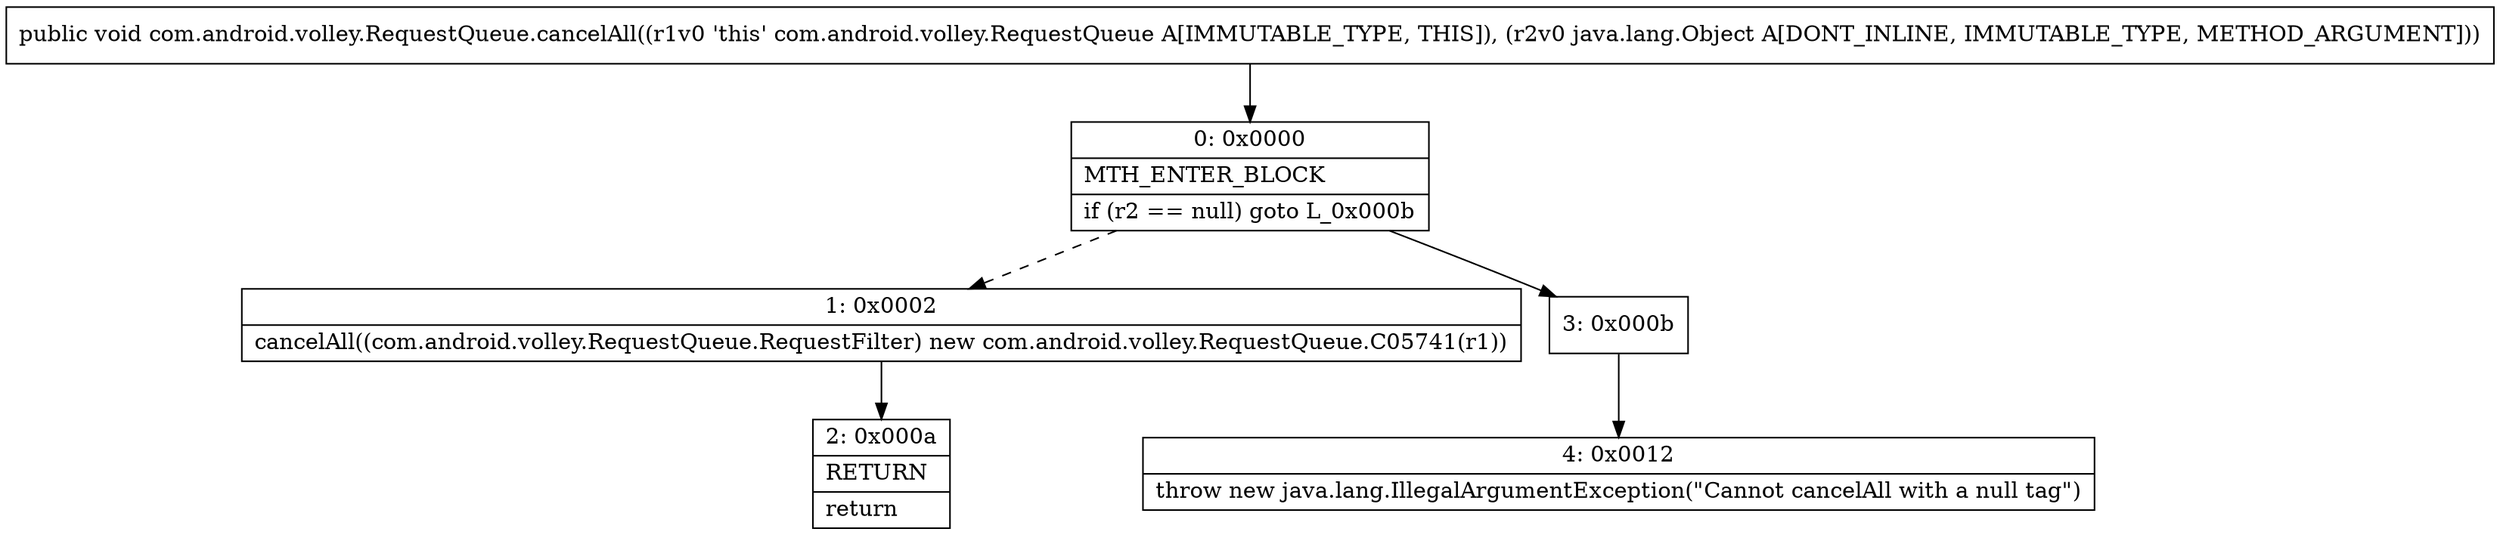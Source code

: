 digraph "CFG forcom.android.volley.RequestQueue.cancelAll(Ljava\/lang\/Object;)V" {
Node_0 [shape=record,label="{0\:\ 0x0000|MTH_ENTER_BLOCK\l|if (r2 == null) goto L_0x000b\l}"];
Node_1 [shape=record,label="{1\:\ 0x0002|cancelAll((com.android.volley.RequestQueue.RequestFilter) new com.android.volley.RequestQueue.C05741(r1))\l}"];
Node_2 [shape=record,label="{2\:\ 0x000a|RETURN\l|return\l}"];
Node_3 [shape=record,label="{3\:\ 0x000b}"];
Node_4 [shape=record,label="{4\:\ 0x0012|throw new java.lang.IllegalArgumentException(\"Cannot cancelAll with a null tag\")\l}"];
MethodNode[shape=record,label="{public void com.android.volley.RequestQueue.cancelAll((r1v0 'this' com.android.volley.RequestQueue A[IMMUTABLE_TYPE, THIS]), (r2v0 java.lang.Object A[DONT_INLINE, IMMUTABLE_TYPE, METHOD_ARGUMENT])) }"];
MethodNode -> Node_0;
Node_0 -> Node_1[style=dashed];
Node_0 -> Node_3;
Node_1 -> Node_2;
Node_3 -> Node_4;
}

